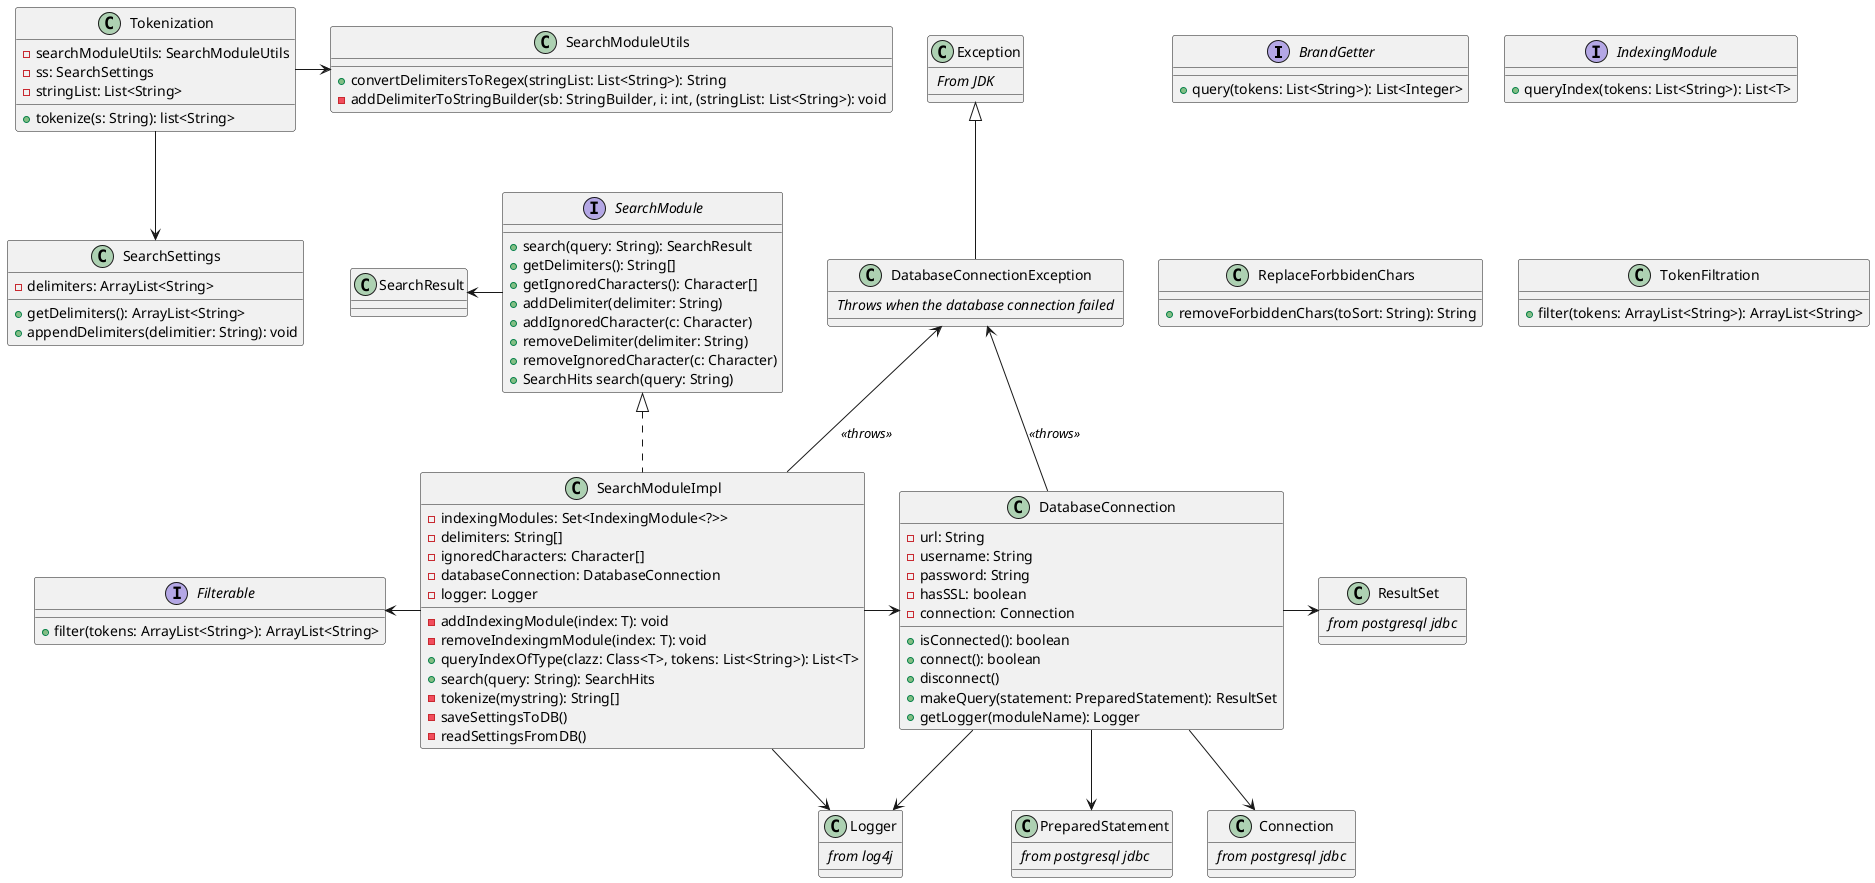 @startuml

interface BrandGetter {
    + query(tokens: List<String>): List<Integer>
}

interface Filterable {
    + filter(tokens: ArrayList<String>): ArrayList<String>
}

interface IndexingModule {
    + queryIndex(tokens: List<String>): List<T>
}


interface SearchModule {
    + search(query: String): SearchResult
    + getDelimiters(): String[]
    + getIgnoredCharacters(): Character[]
    + addDelimiter(delimiter: String)
    + addIgnoredCharacter(c: Character)
    + removeDelimiter(delimiter: String)
    + removeIgnoredCharacter(c: Character)
    + SearchHits search(query: String)
}

class ReplaceForbbidenChars {
    + removeForbiddenChars(toSort: String): String
}

class SearchModuleImpl implements SearchModule {
    - indexingModules: Set<IndexingModule<?>>
    - delimiters: String[]
    - ignoredCharacters: Character[]
    - databaseConnection: DatabaseConnection
    - logger: Logger
    - addIndexingModule(index: T): void
    - removeIndexingmModule(index: T): void
    + queryIndexOfType(clazz: Class<T>, tokens: List<String>): List<T>
    + search(query: String): SearchHits
    - tokenize(mystring): String[]
    - saveSettingsToDB()
    - readSettingsFromDB()
}

class SearchModuleUtils {
    + convertDelimitersToRegex(stringList: List<String>): String
    - addDelimiterToStringBuilder(sb: StringBuilder, i: int, (stringList: List<String>): void
}

class SearchSettings {
    - delimiters: ArrayList<String>
    + getDelimiters(): ArrayList<String>
    + appendDelimiters(delimitier: String): void
}

class TokenFiltration {
    +filter(tokens: ArrayList<String>): ArrayList<String>
}

class Tokenization {
    - searchModuleUtils: SearchModuleUtils
    - ss: SearchSettings
    - stringList: List<String>
    +tokenize(s: String): list<String>
}

class DatabaseConnection {
    - url: String
    - username: String
    - password: String
    - hasSSL: boolean
    - connection: Connection

    + isConnected(): boolean
    + connect(): boolean
    + disconnect()
    + makeQuery(statement: PreparedStatement): ResultSet
    ' see https://stackoverflow.com/a/36710057
    + getLogger(moduleName): Logger
}

class Exception {
    // From JDK //
}

class DatabaseConnectionException extends Exception {
    // Throws when the database connection failed //
}


class Connection {
    // from postgresql jdbc //
}

class PreparedStatement {
    // from postgresql jdbc //
}

class ResultSet {
    // from postgresql jdbc //
}

class Logger {
    // from log4j //
}

Tokenization -> SearchModuleUtils
Tokenization --> SearchSettings
SearchResult <- SearchModule
Filterable <- SearchModuleImpl
SearchModuleImpl -> DatabaseConnection
DatabaseConnectionException <-- DatabaseConnection: //<<throws>>//
DatabaseConnectionException <-- SearchModuleImpl: //<<throws>>//

SearchModuleImpl --> Logger
DatabaseConnection -> Logger

DatabaseConnection -> ResultSet
DatabaseConnection -> PreparedStatement
DatabaseConnection -> Connection

ResultSet --[hidden]> PreparedStatement
PreparedStatement -[hidden]> Connection



@enduml